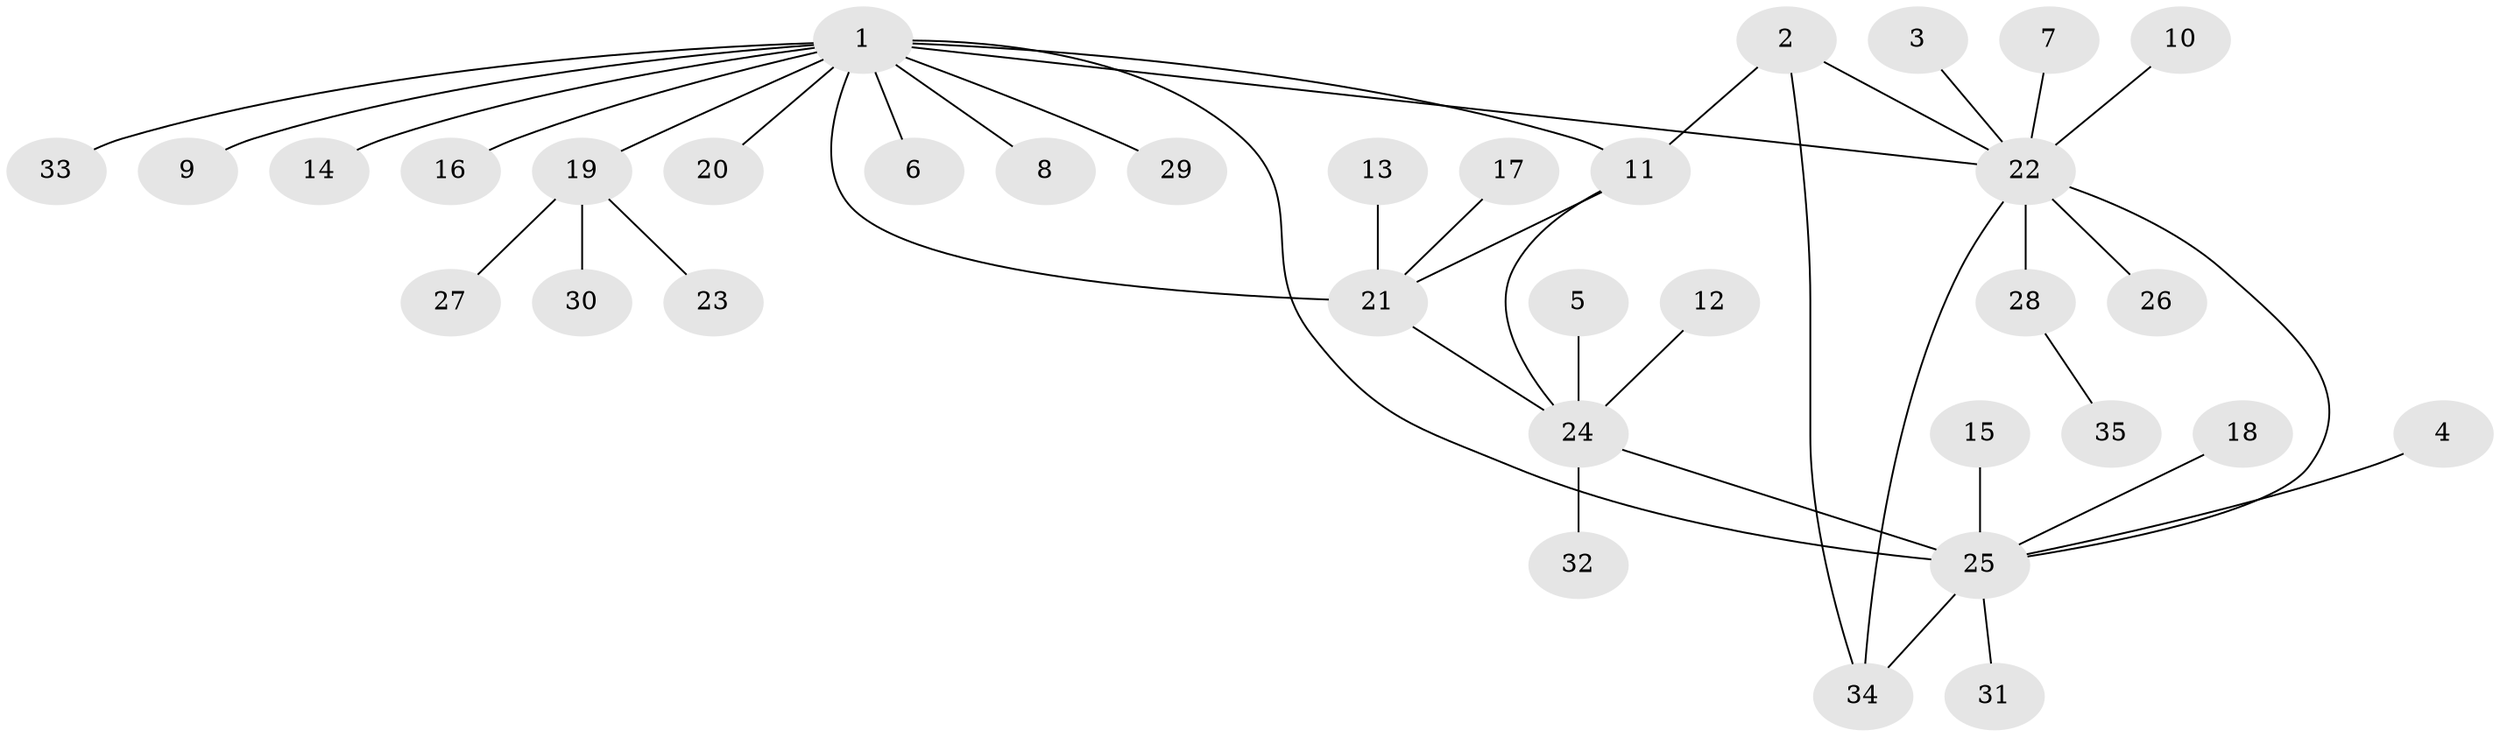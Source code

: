 // original degree distribution, {4: 0.043478260869565216, 7: 0.057971014492753624, 6: 0.028985507246376812, 2: 0.2318840579710145, 9: 0.014492753623188406, 5: 0.014492753623188406, 11: 0.014492753623188406, 3: 0.057971014492753624, 1: 0.5362318840579711}
// Generated by graph-tools (version 1.1) at 2025/26/03/09/25 03:26:40]
// undirected, 35 vertices, 41 edges
graph export_dot {
graph [start="1"]
  node [color=gray90,style=filled];
  1;
  2;
  3;
  4;
  5;
  6;
  7;
  8;
  9;
  10;
  11;
  12;
  13;
  14;
  15;
  16;
  17;
  18;
  19;
  20;
  21;
  22;
  23;
  24;
  25;
  26;
  27;
  28;
  29;
  30;
  31;
  32;
  33;
  34;
  35;
  1 -- 6 [weight=1.0];
  1 -- 8 [weight=1.0];
  1 -- 9 [weight=1.0];
  1 -- 11 [weight=1.0];
  1 -- 14 [weight=1.0];
  1 -- 16 [weight=1.0];
  1 -- 19 [weight=2.0];
  1 -- 20 [weight=1.0];
  1 -- 21 [weight=1.0];
  1 -- 22 [weight=1.0];
  1 -- 25 [weight=3.0];
  1 -- 29 [weight=1.0];
  1 -- 33 [weight=1.0];
  2 -- 11 [weight=1.0];
  2 -- 22 [weight=1.0];
  2 -- 34 [weight=1.0];
  3 -- 22 [weight=1.0];
  4 -- 25 [weight=1.0];
  5 -- 24 [weight=1.0];
  7 -- 22 [weight=1.0];
  10 -- 22 [weight=1.0];
  11 -- 21 [weight=1.0];
  11 -- 24 [weight=1.0];
  12 -- 24 [weight=1.0];
  13 -- 21 [weight=1.0];
  15 -- 25 [weight=1.0];
  17 -- 21 [weight=1.0];
  18 -- 25 [weight=2.0];
  19 -- 23 [weight=1.0];
  19 -- 27 [weight=1.0];
  19 -- 30 [weight=1.0];
  21 -- 24 [weight=1.0];
  22 -- 25 [weight=1.0];
  22 -- 26 [weight=1.0];
  22 -- 28 [weight=1.0];
  22 -- 34 [weight=1.0];
  24 -- 25 [weight=1.0];
  24 -- 32 [weight=1.0];
  25 -- 31 [weight=1.0];
  25 -- 34 [weight=1.0];
  28 -- 35 [weight=1.0];
}
